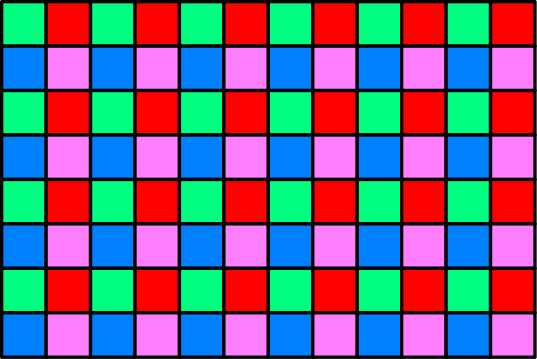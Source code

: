 <?xml version="1.0"?>
<!DOCTYPE ipe SYSTEM "ipe.dtd">
<ipe version="70218" creator="Ipe 7.2.23">
<info created="D:20210510010134" modified="D:20210510010134"/>
<ipestyle name="basic">
<symbol name="arrow/arc(spx)">
<path stroke="sym-stroke" fill="sym-stroke" pen="sym-pen">
0 0 m
-1 0.333 l
-1 -0.333 l
h
</path>
</symbol>
<symbol name="arrow/farc(spx)">
<path stroke="sym-stroke" fill="white" pen="sym-pen">
0 0 m
-1 0.333 l
-1 -0.333 l
h
</path>
</symbol>
<symbol name="arrow/ptarc(spx)">
<path stroke="sym-stroke" fill="sym-stroke" pen="sym-pen">
0 0 m
-1 0.333 l
-0.8 0 l
-1 -0.333 l
h
</path>
</symbol>
<symbol name="arrow/fptarc(spx)">
<path stroke="sym-stroke" fill="white" pen="sym-pen">
0 0 m
-1 0.333 l
-0.8 0 l
-1 -0.333 l
h
</path>
</symbol>
<symbol name="mark/circle(sx)" transformations="translations">
<path fill="sym-stroke">
0.6 0 0 0.6 0 0 e
0.4 0 0 0.4 0 0 e
</path>
</symbol>
<symbol name="mark/disk(sx)" transformations="translations">
<path fill="sym-stroke">
0.6 0 0 0.6 0 0 e
</path>
</symbol>
<symbol name="mark/fdisk(sfx)" transformations="translations">
<group>
<path fill="sym-fill">
0.5 0 0 0.5 0 0 e
</path>
<path fill="sym-stroke" fillrule="eofill">
0.6 0 0 0.6 0 0 e
0.4 0 0 0.4 0 0 e
</path>
</group>
</symbol>
<symbol name="mark/box(sx)" transformations="translations">
<path fill="sym-stroke" fillrule="eofill">
-0.6 -0.6 m
0.6 -0.6 l
0.6 0.6 l
-0.6 0.6 l
h
-0.4 -0.4 m
0.4 -0.4 l
0.4 0.4 l
-0.4 0.4 l
h
</path>
</symbol>
<symbol name="mark/square(sx)" transformations="translations">
<path fill="sym-stroke">
-0.6 -0.6 m
0.6 -0.6 l
0.6 0.6 l
-0.6 0.6 l
h
</path>
</symbol>
<symbol name="mark/fsquare(sfx)" transformations="translations">
<group>
<path fill="sym-fill">
-0.5 -0.5 m
0.5 -0.5 l
0.5 0.5 l
-0.5 0.5 l
h
</path>
<path fill="sym-stroke" fillrule="eofill">
-0.6 -0.6 m
0.6 -0.6 l
0.6 0.6 l
-0.6 0.6 l
h
-0.4 -0.4 m
0.4 -0.4 l
0.4 0.4 l
-0.4 0.4 l
h
</path>
</group>
</symbol>
<symbol name="mark/cross(sx)" transformations="translations">
<group>
<path fill="sym-stroke">
-0.43 -0.57 m
0.57 0.43 l
0.43 0.57 l
-0.57 -0.43 l
h
</path>
<path fill="sym-stroke">
-0.43 0.57 m
0.57 -0.43 l
0.43 -0.57 l
-0.57 0.43 l
h
</path>
</group>
</symbol>
<symbol name="arrow/fnormal(spx)">
<path stroke="sym-stroke" fill="white" pen="sym-pen">
0 0 m
-1 0.333 l
-1 -0.333 l
h
</path>
</symbol>
<symbol name="arrow/pointed(spx)">
<path stroke="sym-stroke" fill="sym-stroke" pen="sym-pen">
0 0 m
-1 0.333 l
-0.8 0 l
-1 -0.333 l
h
</path>
</symbol>
<symbol name="arrow/fpointed(spx)">
<path stroke="sym-stroke" fill="white" pen="sym-pen">
0 0 m
-1 0.333 l
-0.8 0 l
-1 -0.333 l
h
</path>
</symbol>
<symbol name="arrow/linear(spx)">
<path stroke="sym-stroke" pen="sym-pen">
-1 0.333 m
0 0 l
-1 -0.333 l
</path>
</symbol>
<symbol name="arrow/fdouble(spx)">
<path stroke="sym-stroke" fill="white" pen="sym-pen">
0 0 m
-1 0.333 l
-1 -0.333 l
h
-1 0 m
-2 0.333 l
-2 -0.333 l
h
</path>
</symbol>
<symbol name="arrow/double(spx)">
<path stroke="sym-stroke" fill="sym-stroke" pen="sym-pen">
0 0 m
-1 0.333 l
-1 -0.333 l
h
-1 0 m
-2 0.333 l
-2 -0.333 l
h
</path>
</symbol>
<symbol name="arrow/mid-normal(spx)">
<path stroke="sym-stroke" fill="sym-stroke" pen="sym-pen">
0.5 0 m
-0.5 0.333 l
-0.5 -0.333 l
h
</path>
</symbol>
<symbol name="arrow/mid-fnormal(spx)">
<path stroke="sym-stroke" fill="white" pen="sym-pen">
0.5 0 m
-0.5 0.333 l
-0.5 -0.333 l
h
</path>
</symbol>
<symbol name="arrow/mid-pointed(spx)">
<path stroke="sym-stroke" fill="sym-stroke" pen="sym-pen">
0.5 0 m
-0.5 0.333 l
-0.3 0 l
-0.5 -0.333 l
h
</path>
</symbol>
<symbol name="arrow/mid-fpointed(spx)">
<path stroke="sym-stroke" fill="white" pen="sym-pen">
0.5 0 m
-0.5 0.333 l
-0.3 0 l
-0.5 -0.333 l
h
</path>
</symbol>
<symbol name="arrow/mid-double(spx)">
<path stroke="sym-stroke" fill="sym-stroke" pen="sym-pen">
1 0 m
0 0.333 l
0 -0.333 l
h
0 0 m
-1 0.333 l
-1 -0.333 l
h
</path>
</symbol>
<symbol name="arrow/mid-fdouble(spx)">
<path stroke="sym-stroke" fill="white" pen="sym-pen">
1 0 m
0 0.333 l
0 -0.333 l
h
0 0 m
-1 0.333 l
-1 -0.333 l
h
</path>
</symbol>
<anglesize name="22.5 deg" value="22.5"/>
<anglesize name="30 deg" value="30"/>
<anglesize name="45 deg" value="45"/>
<anglesize name="60 deg" value="60"/>
<anglesize name="90 deg" value="90"/>
<arrowsize name="large" value="10"/>
<arrowsize name="small" value="5"/>
<arrowsize name="tiny" value="3"/>
<color name="blue" value="0 0 1"/>
<color name="brown" value="0.647 0.165 0.165"/>
<color name="darkblue" value="0 0 0.545"/>
<color name="darkcyan" value="0 0.545 0.545"/>
<color name="darkgray" value="0.663"/>
<color name="darkgreen" value="0 0.392 0"/>
<color name="darkmagenta" value="0.545 0 0.545"/>
<color name="darkorange" value="1 0.549 0"/>
<color name="darkred" value="0.545 0 0"/>
<color name="gold" value="1 0.843 0"/>
<color name="gray" value="0.745"/>
<color name="green" value="0 1 0"/>
<color name="lightblue" value="0.678 0.847 0.902"/>
<color name="lightcyan" value="0.878 1 1"/>
<color name="lightgray" value="0.827"/>
<color name="lightgreen" value="0.565 0.933 0.565"/>
<color name="lightyellow" value="1 1 0.878"/>
<color name="navy" value="0 0 0.502"/>
<color name="orange" value="1 0.647 0"/>
<color name="pink" value="1 0.753 0.796"/>
<color name="purple" value="0.627 0.125 0.941"/>
<color name="red" value="1 0 0"/>
<color name="seagreen" value="0.18 0.545 0.341"/>
<color name="turquoise" value="0.251 0.878 0.816"/>
<color name="violet" value="0.933 0.51 0.933"/>
<color name="yellow" value="1 1 0"/>
<dashstyle name="dash dot dotted" value="[4 2 1 2 1 2] 0"/>
<dashstyle name="dash dotted" value="[4 2 1 2] 0"/>
<dashstyle name="dashed" value="[4] 0"/>
<dashstyle name="dotted" value="[1 3] 0"/>
<gridsize name="10 pts (~3.5 mm)" value="10"/>
<gridsize name="14 pts (~5 mm)" value="14"/>
<gridsize name="16 pts (~6 mm)" value="16"/>
<gridsize name="20 pts (~7 mm)" value="20"/>
<gridsize name="28 pts (~10 mm)" value="28"/>
<gridsize name="32 pts (~12 mm)" value="32"/>
<gridsize name="4 pts" value="4"/>
<gridsize name="56 pts (~20 mm)" value="56"/>
<gridsize name="8 pts (~3 mm)" value="8"/>
<opacity name="10%" value="0.1"/>
<opacity name="30%" value="0.3"/>
<opacity name="50%" value="0.5"/>
<opacity name="75%" value="0.75"/>
<pen name="fat" value="1.2"/>
<pen name="heavier" value="0.8"/>
<pen name="ultrafat" value="2"/>
<symbolsize name="large" value="5"/>
<symbolsize name="small" value="2"/>
<symbolsize name="tiny" value="1.1"/>
<textsize name="Huge" value="\Huge"/>
<textsize name="LARGE" value="\LARGE"/>
<textsize name="Large" value="\Large"/>
<textsize name="footnote" value="\footnotesize"/>
<textsize name="huge" value="\huge"/>
<textsize name="large" value="\large"/>
<textsize name="small" value="\small"/>
<textsize name="tiny" value="\tiny"/>
<textstyle name="center" begin="\begin{center}" end="\end{center}"/>
<textstyle name="item" begin="\begin{itemize}\item{}" end="\end{itemize}"/>
<textstyle name="itemize" begin="\begin{itemize}" end="\end{itemize}"/>
<tiling name="falling" angle="-60" step="4" width="1"/>
<tiling name="rising" angle="30" step="4" width="1"/>
</ipestyle>
<page>
<layer name="alpha"/>
<view layers="alpha" active="alpha"/>
<path layer="alpha" stroke="0" fill="0 1 0.502" pen="fat">
64 512 m
64 496 l
80 496 l
80 512 l
h
</path>
<path matrix="1 0 0 1 16 0" stroke="0" fill="1 0 0" pen="fat">
64 512 m
64 496 l
80 496 l
80 512 l
h
</path>
<path matrix="1 0 0 1 0 -16" stroke="0" fill="0 0.502 1" pen="fat">
64 512 m
64 496 l
80 496 l
80 512 l
h
</path>
<path matrix="1 0 0 1 16 -16" stroke="0" fill="1 0.502 1" pen="fat">
64 512 m
64 496 l
80 496 l
80 512 l
h
</path>
<path matrix="1 0 0 1 32 0" stroke="0" fill="0 1 0.502" pen="fat">
64 512 m
64 496 l
80 496 l
80 512 l
h
</path>
<path matrix="1 0 0 1 48 0" stroke="0" fill="1 0 0" pen="fat">
64 512 m
64 496 l
80 496 l
80 512 l
h
</path>
<path matrix="1 0 0 1 32 -16" stroke="0" fill="0 0.502 1" pen="fat">
64 512 m
64 496 l
80 496 l
80 512 l
h
</path>
<path matrix="1 0 0 1 48 -16" stroke="0" fill="1 0.502 1" pen="fat">
64 512 m
64 496 l
80 496 l
80 512 l
h
</path>
<path matrix="1 0 0 1 0 -32" stroke="0" fill="0 1 0.502" pen="fat">
64 512 m
64 496 l
80 496 l
80 512 l
h
</path>
<path matrix="1 0 0 1 16 -32" stroke="0" fill="1 0 0" pen="fat">
64 512 m
64 496 l
80 496 l
80 512 l
h
</path>
<path matrix="1 0 0 1 0 -48" stroke="0" fill="0 0.502 1" pen="fat">
64 512 m
64 496 l
80 496 l
80 512 l
h
</path>
<path matrix="1 0 0 1 16 -48" stroke="0" fill="1 0.502 1" pen="fat">
64 512 m
64 496 l
80 496 l
80 512 l
h
</path>
<path matrix="1 0 0 1 32 -32" stroke="0" fill="0 1 0.502" pen="fat">
64 512 m
64 496 l
80 496 l
80 512 l
h
</path>
<path matrix="1 0 0 1 48 -32" stroke="0" fill="1 0 0" pen="fat">
64 512 m
64 496 l
80 496 l
80 512 l
h
</path>
<path matrix="1 0 0 1 32 -48" stroke="0" fill="0 0.502 1" pen="fat">
64 512 m
64 496 l
80 496 l
80 512 l
h
</path>
<path matrix="1 0 0 1 48 -48" stroke="0" fill="1 0.502 1" pen="fat">
64 512 m
64 496 l
80 496 l
80 512 l
h
</path>
<path matrix="1 0 0 1 64 0" stroke="0" fill="0 1 0.502" pen="fat">
64 512 m
64 496 l
80 496 l
80 512 l
h
</path>
<path matrix="1 0 0 1 80 0" stroke="0" fill="1 0 0" pen="fat">
64 512 m
64 496 l
80 496 l
80 512 l
h
</path>
<path matrix="1 0 0 1 64 -16" stroke="0" fill="0 0.502 1" pen="fat">
64 512 m
64 496 l
80 496 l
80 512 l
h
</path>
<path matrix="1 0 0 1 80 -16" stroke="0" fill="1 0.502 1" pen="fat">
64 512 m
64 496 l
80 496 l
80 512 l
h
</path>
<path matrix="1 0 0 1 96 0" stroke="0" fill="0 1 0.502" pen="fat">
64 512 m
64 496 l
80 496 l
80 512 l
h
</path>
<path matrix="1 0 0 1 112 0" stroke="0" fill="1 0 0" pen="fat">
64 512 m
64 496 l
80 496 l
80 512 l
h
</path>
<path matrix="1 0 0 1 96 -16" stroke="0" fill="0 0.502 1" pen="fat">
64 512 m
64 496 l
80 496 l
80 512 l
h
</path>
<path matrix="1 0 0 1 112 -16" stroke="0" fill="1 0.502 1" pen="fat">
64 512 m
64 496 l
80 496 l
80 512 l
h
</path>
<path matrix="1 0 0 1 64 -32" stroke="0" fill="0 1 0.502" pen="fat">
64 512 m
64 496 l
80 496 l
80 512 l
h
</path>
<path matrix="1 0 0 1 80 -32" stroke="0" fill="1 0 0" pen="fat">
64 512 m
64 496 l
80 496 l
80 512 l
h
</path>
<path matrix="1 0 0 1 64 -48" stroke="0" fill="0 0.502 1" pen="fat">
64 512 m
64 496 l
80 496 l
80 512 l
h
</path>
<path matrix="1 0 0 1 80 -48" stroke="0" fill="1 0.502 1" pen="fat">
64 512 m
64 496 l
80 496 l
80 512 l
h
</path>
<path matrix="1 0 0 1 96 -32" stroke="0" fill="0 1 0.502" pen="fat">
64 512 m
64 496 l
80 496 l
80 512 l
h
</path>
<path matrix="1 0 0 1 112 -32" stroke="0" fill="1 0 0" pen="fat">
64 512 m
64 496 l
80 496 l
80 512 l
h
</path>
<path matrix="1 0 0 1 96 -48" stroke="0" fill="0 0.502 1" pen="fat">
64 512 m
64 496 l
80 496 l
80 512 l
h
</path>
<path matrix="1 0 0 1 112 -48" stroke="0" fill="1 0.502 1" pen="fat">
64 512 m
64 496 l
80 496 l
80 512 l
h
</path>
<path matrix="1 0 0 1 128 0" stroke="0" fill="0 1 0.502" pen="fat">
64 512 m
64 496 l
80 496 l
80 512 l
h
</path>
<path matrix="1 0 0 1 144 0" stroke="0" fill="1 0 0" pen="fat">
64 512 m
64 496 l
80 496 l
80 512 l
h
</path>
<path matrix="1 0 0 1 128 -16" stroke="0" fill="0 0.502 1" pen="fat">
64 512 m
64 496 l
80 496 l
80 512 l
h
</path>
<path matrix="1 0 0 1 144 -16" stroke="0" fill="1 0.502 1" pen="fat">
64 512 m
64 496 l
80 496 l
80 512 l
h
</path>
<path matrix="1 0 0 1 160 0" stroke="0" fill="0 1 0.502" pen="fat">
64 512 m
64 496 l
80 496 l
80 512 l
h
</path>
<path matrix="1 0 0 1 176 0" stroke="0" fill="1 0 0" pen="fat">
64 512 m
64 496 l
80 496 l
80 512 l
h
</path>
<path matrix="1 0 0 1 160 -16" stroke="0" fill="0 0.502 1" pen="fat">
64 512 m
64 496 l
80 496 l
80 512 l
h
</path>
<path matrix="1 0 0 1 176 -16" stroke="0" fill="1 0.502 1" pen="fat">
64 512 m
64 496 l
80 496 l
80 512 l
h
</path>
<path matrix="1 0 0 1 128 -32" stroke="0" fill="0 1 0.502" pen="fat">
64 512 m
64 496 l
80 496 l
80 512 l
h
</path>
<path matrix="1 0 0 1 144 -32" stroke="0" fill="1 0 0" pen="fat">
64 512 m
64 496 l
80 496 l
80 512 l
h
</path>
<path matrix="1 0 0 1 128 -48" stroke="0" fill="0 0.502 1" pen="fat">
64 512 m
64 496 l
80 496 l
80 512 l
h
</path>
<path matrix="1 0 0 1 144 -48" stroke="0" fill="1 0.502 1" pen="fat">
64 512 m
64 496 l
80 496 l
80 512 l
h
</path>
<path matrix="1 0 0 1 160 -32" stroke="0" fill="0 1 0.502" pen="fat">
64 512 m
64 496 l
80 496 l
80 512 l
h
</path>
<path matrix="1 0 0 1 176 -32" stroke="0" fill="1 0 0" pen="fat">
64 512 m
64 496 l
80 496 l
80 512 l
h
</path>
<path matrix="1 0 0 1 160 -48" stroke="0" fill="0 0.502 1" pen="fat">
64 512 m
64 496 l
80 496 l
80 512 l
h
</path>
<path matrix="1 0 0 1 176 -48" stroke="0" fill="1 0.502 1" pen="fat">
64 512 m
64 496 l
80 496 l
80 512 l
h
</path>
<path matrix="1 0 0 1 0 -64" stroke="0" fill="0 1 0.502" pen="fat">
64 512 m
64 496 l
80 496 l
80 512 l
h
</path>
<path matrix="1 0 0 1 16 -64" stroke="0" fill="1 0 0" pen="fat">
64 512 m
64 496 l
80 496 l
80 512 l
h
</path>
<path matrix="1 0 0 1 0 -80" stroke="0" fill="0 0.502 1" pen="fat">
64 512 m
64 496 l
80 496 l
80 512 l
h
</path>
<path matrix="1 0 0 1 16 -80" stroke="0" fill="1 0.502 1" pen="fat">
64 512 m
64 496 l
80 496 l
80 512 l
h
</path>
<path matrix="1 0 0 1 32 -64" stroke="0" fill="0 1 0.502" pen="fat">
64 512 m
64 496 l
80 496 l
80 512 l
h
</path>
<path matrix="1 0 0 1 48 -64" stroke="0" fill="1 0 0" pen="fat">
64 512 m
64 496 l
80 496 l
80 512 l
h
</path>
<path matrix="1 0 0 1 32 -80" stroke="0" fill="0 0.502 1" pen="fat">
64 512 m
64 496 l
80 496 l
80 512 l
h
</path>
<path matrix="1 0 0 1 48 -80" stroke="0" fill="1 0.502 1" pen="fat">
64 512 m
64 496 l
80 496 l
80 512 l
h
</path>
<path matrix="1 0 0 1 0 -96" stroke="0" fill="0 1 0.502" pen="fat">
64 512 m
64 496 l
80 496 l
80 512 l
h
</path>
<path matrix="1 0 0 1 16 -96" stroke="0" fill="1 0 0" pen="fat">
64 512 m
64 496 l
80 496 l
80 512 l
h
</path>
<path matrix="1 0 0 1 0 -112" stroke="0" fill="0 0.502 1" pen="fat">
64 512 m
64 496 l
80 496 l
80 512 l
h
</path>
<path matrix="1 0 0 1 16 -112" stroke="0" fill="1 0.502 1" pen="fat">
64 512 m
64 496 l
80 496 l
80 512 l
h
</path>
<path matrix="1 0 0 1 32 -96" stroke="0" fill="0 1 0.502" pen="fat">
64 512 m
64 496 l
80 496 l
80 512 l
h
</path>
<path matrix="1 0 0 1 48 -96" stroke="0" fill="1 0 0" pen="fat">
64 512 m
64 496 l
80 496 l
80 512 l
h
</path>
<path matrix="1 0 0 1 32 -112" stroke="0" fill="0 0.502 1" pen="fat">
64 512 m
64 496 l
80 496 l
80 512 l
h
</path>
<path matrix="1 0 0 1 48 -112" stroke="0" fill="1 0.502 1" pen="fat">
64 512 m
64 496 l
80 496 l
80 512 l
h
</path>
<path matrix="1 0 0 1 64 -64" stroke="0" fill="0 1 0.502" pen="fat">
64 512 m
64 496 l
80 496 l
80 512 l
h
</path>
<path matrix="1 0 0 1 80 -64" stroke="0" fill="1 0 0" pen="fat">
64 512 m
64 496 l
80 496 l
80 512 l
h
</path>
<path matrix="1 0 0 1 64 -80" stroke="0" fill="0 0.502 1" pen="fat">
64 512 m
64 496 l
80 496 l
80 512 l
h
</path>
<path matrix="1 0 0 1 80 -80" stroke="0" fill="1 0.502 1" pen="fat">
64 512 m
64 496 l
80 496 l
80 512 l
h
</path>
<path matrix="1 0 0 1 96 -64" stroke="0" fill="0 1 0.502" pen="fat">
64 512 m
64 496 l
80 496 l
80 512 l
h
</path>
<path matrix="1 0 0 1 112 -64" stroke="0" fill="1 0 0" pen="fat">
64 512 m
64 496 l
80 496 l
80 512 l
h
</path>
<path matrix="1 0 0 1 96 -80" stroke="0" fill="0 0.502 1" pen="fat">
64 512 m
64 496 l
80 496 l
80 512 l
h
</path>
<path matrix="1 0 0 1 112 -80" stroke="0" fill="1 0.502 1" pen="fat">
64 512 m
64 496 l
80 496 l
80 512 l
h
</path>
<path matrix="1 0 0 1 64 -96" stroke="0" fill="0 1 0.502" pen="fat">
64 512 m
64 496 l
80 496 l
80 512 l
h
</path>
<path matrix="1 0 0 1 80 -96" stroke="0" fill="1 0 0" pen="fat">
64 512 m
64 496 l
80 496 l
80 512 l
h
</path>
<path matrix="1 0 0 1 64 -112" stroke="0" fill="0 0.502 1" pen="fat">
64 512 m
64 496 l
80 496 l
80 512 l
h
</path>
<path matrix="1 0 0 1 80 -112" stroke="0" fill="1 0.502 1" pen="fat">
64 512 m
64 496 l
80 496 l
80 512 l
h
</path>
<path matrix="1 0 0 1 96 -96" stroke="0" fill="0 1 0.502" pen="fat">
64 512 m
64 496 l
80 496 l
80 512 l
h
</path>
<path matrix="1 0 0 1 112 -96" stroke="0" fill="1 0 0" pen="fat">
64 512 m
64 496 l
80 496 l
80 512 l
h
</path>
<path matrix="1 0 0 1 96 -112" stroke="0" fill="0 0.502 1" pen="fat">
64 512 m
64 496 l
80 496 l
80 512 l
h
</path>
<path matrix="1 0 0 1 112 -112" stroke="0" fill="1 0.502 1" pen="fat">
64 512 m
64 496 l
80 496 l
80 512 l
h
</path>
<path matrix="1 0 0 1 128 -64" stroke="0" fill="0 1 0.502" pen="fat">
64 512 m
64 496 l
80 496 l
80 512 l
h
</path>
<path matrix="1 0 0 1 144 -64" stroke="0" fill="1 0 0" pen="fat">
64 512 m
64 496 l
80 496 l
80 512 l
h
</path>
<path matrix="1 0 0 1 128 -80" stroke="0" fill="0 0.502 1" pen="fat">
64 512 m
64 496 l
80 496 l
80 512 l
h
</path>
<path matrix="1 0 0 1 144 -80" stroke="0" fill="1 0.502 1" pen="fat">
64 512 m
64 496 l
80 496 l
80 512 l
h
</path>
<path matrix="1 0 0 1 160 -64" stroke="0" fill="0 1 0.502" pen="fat">
64 512 m
64 496 l
80 496 l
80 512 l
h
</path>
<path matrix="1 0 0 1 176 -64" stroke="0" fill="1 0 0" pen="fat">
64 512 m
64 496 l
80 496 l
80 512 l
h
</path>
<path matrix="1 0 0 1 160 -80" stroke="0" fill="0 0.502 1" pen="fat">
64 512 m
64 496 l
80 496 l
80 512 l
h
</path>
<path matrix="1 0 0 1 176 -80" stroke="0" fill="1 0.502 1" pen="fat">
64 512 m
64 496 l
80 496 l
80 512 l
h
</path>
<path matrix="1 0 0 1 128 -96" stroke="0" fill="0 1 0.502" pen="fat">
64 512 m
64 496 l
80 496 l
80 512 l
h
</path>
<path matrix="1 0 0 1 144 -96" stroke="0" fill="1 0 0" pen="fat">
64 512 m
64 496 l
80 496 l
80 512 l
h
</path>
<path matrix="1 0 0 1 128 -112" stroke="0" fill="0 0.502 1" pen="fat">
64 512 m
64 496 l
80 496 l
80 512 l
h
</path>
<path matrix="1 0 0 1 144 -112" stroke="0" fill="1 0.502 1" pen="fat">
64 512 m
64 496 l
80 496 l
80 512 l
h
</path>
<path matrix="1 0 0 1 160 -96" stroke="0" fill="0 1 0.502" pen="fat">
64 512 m
64 496 l
80 496 l
80 512 l
h
</path>
<path matrix="1 0 0 1 176 -96" stroke="0" fill="1 0 0" pen="fat">
64 512 m
64 496 l
80 496 l
80 512 l
h
</path>
<path matrix="1 0 0 1 160 -112" stroke="0" fill="0 0.502 1" pen="fat">
64 512 m
64 496 l
80 496 l
80 512 l
h
</path>
<path matrix="1 0 0 1 176 -112" stroke="0" fill="1 0.502 1" pen="fat">
64 512 m
64 496 l
80 496 l
80 512 l
h
</path>
</page>
</ipe>
